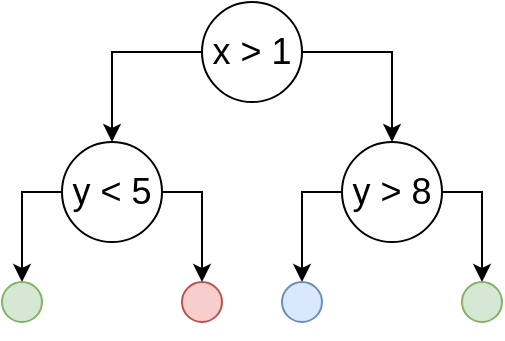 <mxfile version="27.1.5">
  <diagram name="Page-1" id="98jYg_nFkzPAzGUoNCNH">
    <mxGraphModel dx="648" dy="361" grid="1" gridSize="10" guides="1" tooltips="1" connect="1" arrows="1" fold="1" page="1" pageScale="1" pageWidth="827" pageHeight="1169" math="0" shadow="0">
      <root>
        <mxCell id="0" />
        <mxCell id="1" parent="0" />
        <mxCell id="E0mLWoPDoL_TyYvZhU5O-2" style="edgeStyle=orthogonalEdgeStyle;rounded=0;orthogonalLoop=1;jettySize=auto;html=1;entryX=0.5;entryY=0;entryDx=0;entryDy=0;" edge="1" parent="1" source="9azDKJrZ2i0USl6iixJd-1" target="9azDKJrZ2i0USl6iixJd-4">
          <mxGeometry relative="1" as="geometry" />
        </mxCell>
        <mxCell id="E0mLWoPDoL_TyYvZhU5O-3" style="edgeStyle=orthogonalEdgeStyle;rounded=0;orthogonalLoop=1;jettySize=auto;html=1;" edge="1" parent="1" source="9azDKJrZ2i0USl6iixJd-1" target="9azDKJrZ2i0USl6iixJd-5">
          <mxGeometry relative="1" as="geometry" />
        </mxCell>
        <mxCell id="9azDKJrZ2i0USl6iixJd-1" value="&lt;font style=&quot;font-size: 18px;&quot;&gt;x &amp;gt; 1&lt;/font&gt;" style="ellipse;whiteSpace=wrap;html=1;aspect=fixed;" parent="1" vertex="1">
          <mxGeometry x="190" y="90" width="50" height="50" as="geometry" />
        </mxCell>
        <mxCell id="E0mLWoPDoL_TyYvZhU5O-6" style="edgeStyle=orthogonalEdgeStyle;rounded=0;orthogonalLoop=1;jettySize=auto;html=1;" edge="1" parent="1" source="9azDKJrZ2i0USl6iixJd-4" target="E0mLWoPDoL_TyYvZhU5O-4">
          <mxGeometry relative="1" as="geometry" />
        </mxCell>
        <mxCell id="E0mLWoPDoL_TyYvZhU5O-8" style="edgeStyle=orthogonalEdgeStyle;rounded=0;orthogonalLoop=1;jettySize=auto;html=1;entryX=0.5;entryY=0;entryDx=0;entryDy=0;" edge="1" parent="1" source="9azDKJrZ2i0USl6iixJd-4" target="E0mLWoPDoL_TyYvZhU5O-7">
          <mxGeometry relative="1" as="geometry" />
        </mxCell>
        <mxCell id="9azDKJrZ2i0USl6iixJd-4" value="&lt;font style=&quot;font-size: 18px;&quot;&gt;y &amp;lt; 5&lt;/font&gt;" style="ellipse;whiteSpace=wrap;html=1;aspect=fixed;" parent="1" vertex="1">
          <mxGeometry x="120" y="160" width="50" height="50" as="geometry" />
        </mxCell>
        <mxCell id="E0mLWoPDoL_TyYvZhU5O-11" style="edgeStyle=orthogonalEdgeStyle;rounded=0;orthogonalLoop=1;jettySize=auto;html=1;" edge="1" parent="1" source="9azDKJrZ2i0USl6iixJd-5" target="E0mLWoPDoL_TyYvZhU5O-10">
          <mxGeometry relative="1" as="geometry" />
        </mxCell>
        <mxCell id="E0mLWoPDoL_TyYvZhU5O-13" style="edgeStyle=orthogonalEdgeStyle;rounded=0;orthogonalLoop=1;jettySize=auto;html=1;exitX=1;exitY=0.5;exitDx=0;exitDy=0;entryX=0.5;entryY=0;entryDx=0;entryDy=0;" edge="1" parent="1" source="9azDKJrZ2i0USl6iixJd-5" target="E0mLWoPDoL_TyYvZhU5O-12">
          <mxGeometry relative="1" as="geometry" />
        </mxCell>
        <mxCell id="9azDKJrZ2i0USl6iixJd-5" value="&lt;font style=&quot;font-size: 18px;&quot;&gt;y &amp;gt; 8&lt;/font&gt;" style="ellipse;whiteSpace=wrap;html=1;aspect=fixed;" parent="1" vertex="1">
          <mxGeometry x="260" y="160" width="50" height="50" as="geometry" />
        </mxCell>
        <mxCell id="E0mLWoPDoL_TyYvZhU5O-4" value="" style="ellipse;whiteSpace=wrap;html=1;aspect=fixed;fillColor=#d5e8d4;strokeColor=#82b366;" vertex="1" parent="1">
          <mxGeometry x="90" y="230" width="20" height="20" as="geometry" />
        </mxCell>
        <mxCell id="E0mLWoPDoL_TyYvZhU5O-7" value="" style="ellipse;whiteSpace=wrap;html=1;aspect=fixed;fillColor=#f8cecc;strokeColor=#b85450;" vertex="1" parent="1">
          <mxGeometry x="180" y="230" width="20" height="20" as="geometry" />
        </mxCell>
        <mxCell id="E0mLWoPDoL_TyYvZhU5O-9" style="edgeStyle=orthogonalEdgeStyle;rounded=0;orthogonalLoop=1;jettySize=auto;html=1;exitX=0.5;exitY=1;exitDx=0;exitDy=0;" edge="1" parent="1" source="E0mLWoPDoL_TyYvZhU5O-7" target="E0mLWoPDoL_TyYvZhU5O-7">
          <mxGeometry relative="1" as="geometry" />
        </mxCell>
        <mxCell id="E0mLWoPDoL_TyYvZhU5O-10" value="" style="ellipse;whiteSpace=wrap;html=1;aspect=fixed;fillColor=#dae8fc;strokeColor=#6c8ebf;" vertex="1" parent="1">
          <mxGeometry x="230" y="230" width="20" height="20" as="geometry" />
        </mxCell>
        <mxCell id="E0mLWoPDoL_TyYvZhU5O-12" value="" style="ellipse;whiteSpace=wrap;html=1;aspect=fixed;fillColor=#d5e8d4;strokeColor=#82b366;" vertex="1" parent="1">
          <mxGeometry x="320" y="230" width="20" height="20" as="geometry" />
        </mxCell>
      </root>
    </mxGraphModel>
  </diagram>
</mxfile>
